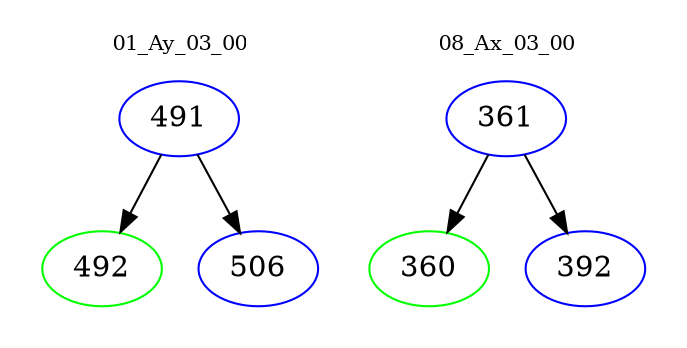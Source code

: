 digraph{
subgraph cluster_0 {
color = white
label = "01_Ay_03_00";
fontsize=10;
T0_491 [label="491", color="blue"]
T0_491 -> T0_492 [color="black"]
T0_492 [label="492", color="green"]
T0_491 -> T0_506 [color="black"]
T0_506 [label="506", color="blue"]
}
subgraph cluster_1 {
color = white
label = "08_Ax_03_00";
fontsize=10;
T1_361 [label="361", color="blue"]
T1_361 -> T1_360 [color="black"]
T1_360 [label="360", color="green"]
T1_361 -> T1_392 [color="black"]
T1_392 [label="392", color="blue"]
}
}
